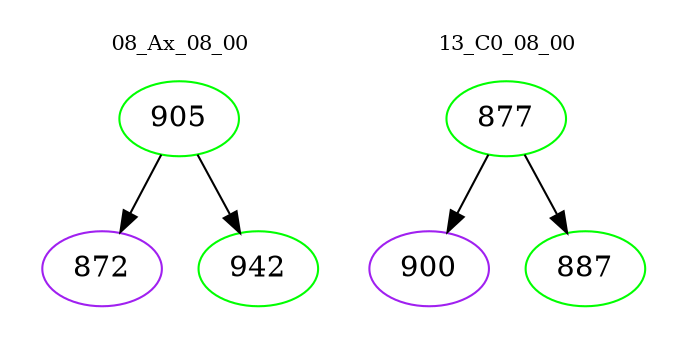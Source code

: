digraph{
subgraph cluster_0 {
color = white
label = "08_Ax_08_00";
fontsize=10;
T0_905 [label="905", color="green"]
T0_905 -> T0_872 [color="black"]
T0_872 [label="872", color="purple"]
T0_905 -> T0_942 [color="black"]
T0_942 [label="942", color="green"]
}
subgraph cluster_1 {
color = white
label = "13_C0_08_00";
fontsize=10;
T1_877 [label="877", color="green"]
T1_877 -> T1_900 [color="black"]
T1_900 [label="900", color="purple"]
T1_877 -> T1_887 [color="black"]
T1_887 [label="887", color="green"]
}
}
